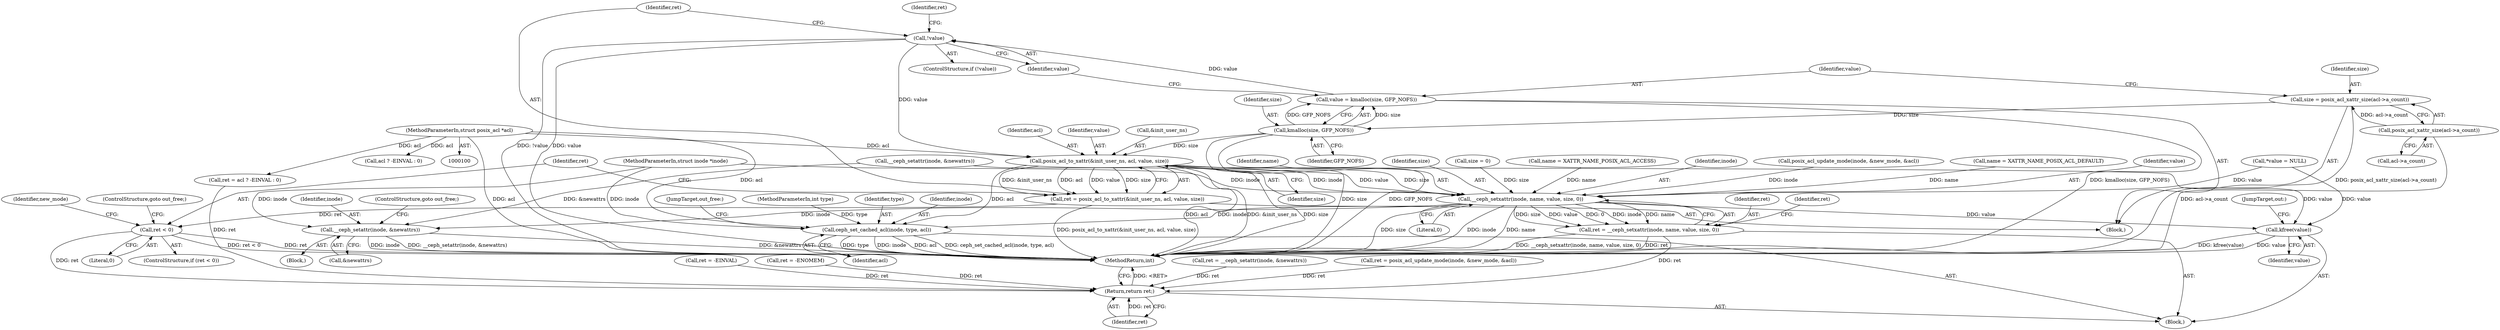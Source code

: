 digraph "0_linux_073931017b49d9458aa351605b43a7e34598caef_1@pointer" {
"1000207" [label="(Call,posix_acl_to_xattr(&init_user_ns, acl, value, size))"];
"1000102" [label="(MethodParameterIn,struct posix_acl *acl)"];
"1000197" [label="(Call,!value)"];
"1000191" [label="(Call,value = kmalloc(size, GFP_NOFS))"];
"1000193" [label="(Call,kmalloc(size, GFP_NOFS))"];
"1000185" [label="(Call,size = posix_acl_xattr_size(acl->a_count))"];
"1000187" [label="(Call,posix_acl_xattr_size(acl->a_count))"];
"1000205" [label="(Call,ret = posix_acl_to_xattr(&init_user_ns, acl, value, size))"];
"1000214" [label="(Call,ret < 0)"];
"1000281" [label="(Return,return ret;)"];
"1000244" [label="(Call,__ceph_setxattr(inode, name, value, size, 0))"];
"1000242" [label="(Call,ret = __ceph_setxattr(inode, name, value, size, 0))"];
"1000268" [label="(Call,__ceph_setattr(inode, &newattrs))"];
"1000273" [label="(Call,ceph_set_cached_acl(inode, type, acl))"];
"1000278" [label="(Call,kfree(value))"];
"1000278" [label="(Call,kfree(value))"];
"1000197" [label="(Call,!value)"];
"1000166" [label="(Call,acl ? -EINVAL : 0)"];
"1000279" [label="(Identifier,value)"];
"1000242" [label="(Call,ret = __ceph_setxattr(inode, name, value, size, 0))"];
"1000188" [label="(Call,acl->a_count)"];
"1000198" [label="(Identifier,value)"];
"1000196" [label="(ControlStructure,if (!value))"];
"1000243" [label="(Identifier,ret)"];
"1000220" [label="(Identifier,new_mode)"];
"1000247" [label="(Identifier,value)"];
"1000246" [label="(Identifier,name)"];
"1000281" [label="(Return,return ret;)"];
"1000191" [label="(Call,value = kmalloc(size, GFP_NOFS))"];
"1000186" [label="(Identifier,size)"];
"1000273" [label="(Call,ceph_set_cached_acl(inode, type, acl))"];
"1000177" [label="(Call,ret = -EINVAL)"];
"1000257" [label="(Block,)"];
"1000212" [label="(Identifier,size)"];
"1000194" [label="(Identifier,size)"];
"1000270" [label="(Call,&newattrs)"];
"1000215" [label="(Identifier,ret)"];
"1000249" [label="(Literal,0)"];
"1000205" [label="(Call,ret = posix_acl_to_xattr(&init_user_ns, acl, value, size))"];
"1000206" [label="(Identifier,ret)"];
"1000104" [label="(Block,)"];
"1000248" [label="(Identifier,size)"];
"1000213" [label="(ControlStructure,if (ret < 0))"];
"1000277" [label="(JumpTarget,out_free:)"];
"1000210" [label="(Identifier,acl)"];
"1000110" [label="(Call,size = 0)"];
"1000251" [label="(Identifier,ret)"];
"1000184" [label="(Block,)"];
"1000164" [label="(Call,ret = acl ? -EINVAL : 0)"];
"1000101" [label="(MethodParameterIn,struct inode *inode)"];
"1000118" [label="(Call,*value = NULL)"];
"1000138" [label="(Call,name = XATTR_NAME_POSIX_ACL_ACCESS)"];
"1000214" [label="(Call,ret < 0)"];
"1000216" [label="(Literal,0)"];
"1000200" [label="(Call,ret = -ENOMEM)"];
"1000211" [label="(Identifier,value)"];
"1000245" [label="(Identifier,inode)"];
"1000146" [label="(Call,posix_acl_update_mode(inode, &new_mode, &acl))"];
"1000217" [label="(ControlStructure,goto out_free;)"];
"1000207" [label="(Call,posix_acl_to_xattr(&init_user_ns, acl, value, size))"];
"1000187" [label="(Call,posix_acl_xattr_size(acl->a_count))"];
"1000103" [label="(MethodParameterIn,int type)"];
"1000235" [label="(Call,__ceph_setattr(inode, &newattrs))"];
"1000102" [label="(MethodParameterIn,struct posix_acl *acl)"];
"1000282" [label="(Identifier,ret)"];
"1000233" [label="(Call,ret = __ceph_setattr(inode, &newattrs))"];
"1000244" [label="(Call,__ceph_setxattr(inode, name, value, size, 0))"];
"1000269" [label="(Identifier,inode)"];
"1000275" [label="(Identifier,type)"];
"1000195" [label="(Identifier,GFP_NOFS)"];
"1000201" [label="(Identifier,ret)"];
"1000268" [label="(Call,__ceph_setattr(inode, &newattrs))"];
"1000272" [label="(ControlStructure,goto out_free;)"];
"1000283" [label="(MethodReturn,int)"];
"1000274" [label="(Identifier,inode)"];
"1000192" [label="(Identifier,value)"];
"1000280" [label="(JumpTarget,out:)"];
"1000276" [label="(Identifier,acl)"];
"1000172" [label="(Call,name = XATTR_NAME_POSIX_ACL_DEFAULT)"];
"1000208" [label="(Call,&init_user_ns)"];
"1000185" [label="(Call,size = posix_acl_xattr_size(acl->a_count))"];
"1000193" [label="(Call,kmalloc(size, GFP_NOFS))"];
"1000144" [label="(Call,ret = posix_acl_update_mode(inode, &new_mode, &acl))"];
"1000207" -> "1000205"  [label="AST: "];
"1000207" -> "1000212"  [label="CFG: "];
"1000208" -> "1000207"  [label="AST: "];
"1000210" -> "1000207"  [label="AST: "];
"1000211" -> "1000207"  [label="AST: "];
"1000212" -> "1000207"  [label="AST: "];
"1000205" -> "1000207"  [label="CFG: "];
"1000207" -> "1000283"  [label="DDG: acl"];
"1000207" -> "1000283"  [label="DDG: &init_user_ns"];
"1000207" -> "1000283"  [label="DDG: size"];
"1000207" -> "1000205"  [label="DDG: &init_user_ns"];
"1000207" -> "1000205"  [label="DDG: acl"];
"1000207" -> "1000205"  [label="DDG: value"];
"1000207" -> "1000205"  [label="DDG: size"];
"1000102" -> "1000207"  [label="DDG: acl"];
"1000197" -> "1000207"  [label="DDG: value"];
"1000193" -> "1000207"  [label="DDG: size"];
"1000207" -> "1000244"  [label="DDG: value"];
"1000207" -> "1000244"  [label="DDG: size"];
"1000207" -> "1000273"  [label="DDG: acl"];
"1000207" -> "1000278"  [label="DDG: value"];
"1000102" -> "1000100"  [label="AST: "];
"1000102" -> "1000283"  [label="DDG: acl"];
"1000102" -> "1000164"  [label="DDG: acl"];
"1000102" -> "1000166"  [label="DDG: acl"];
"1000102" -> "1000273"  [label="DDG: acl"];
"1000197" -> "1000196"  [label="AST: "];
"1000197" -> "1000198"  [label="CFG: "];
"1000198" -> "1000197"  [label="AST: "];
"1000201" -> "1000197"  [label="CFG: "];
"1000206" -> "1000197"  [label="CFG: "];
"1000197" -> "1000283"  [label="DDG: !value"];
"1000197" -> "1000283"  [label="DDG: value"];
"1000191" -> "1000197"  [label="DDG: value"];
"1000191" -> "1000184"  [label="AST: "];
"1000191" -> "1000193"  [label="CFG: "];
"1000192" -> "1000191"  [label="AST: "];
"1000193" -> "1000191"  [label="AST: "];
"1000198" -> "1000191"  [label="CFG: "];
"1000191" -> "1000283"  [label="DDG: kmalloc(size, GFP_NOFS)"];
"1000193" -> "1000191"  [label="DDG: size"];
"1000193" -> "1000191"  [label="DDG: GFP_NOFS"];
"1000193" -> "1000195"  [label="CFG: "];
"1000194" -> "1000193"  [label="AST: "];
"1000195" -> "1000193"  [label="AST: "];
"1000193" -> "1000283"  [label="DDG: size"];
"1000193" -> "1000283"  [label="DDG: GFP_NOFS"];
"1000185" -> "1000193"  [label="DDG: size"];
"1000185" -> "1000184"  [label="AST: "];
"1000185" -> "1000187"  [label="CFG: "];
"1000186" -> "1000185"  [label="AST: "];
"1000187" -> "1000185"  [label="AST: "];
"1000192" -> "1000185"  [label="CFG: "];
"1000185" -> "1000283"  [label="DDG: posix_acl_xattr_size(acl->a_count)"];
"1000187" -> "1000185"  [label="DDG: acl->a_count"];
"1000187" -> "1000188"  [label="CFG: "];
"1000188" -> "1000187"  [label="AST: "];
"1000187" -> "1000283"  [label="DDG: acl->a_count"];
"1000205" -> "1000184"  [label="AST: "];
"1000206" -> "1000205"  [label="AST: "];
"1000215" -> "1000205"  [label="CFG: "];
"1000205" -> "1000283"  [label="DDG: posix_acl_to_xattr(&init_user_ns, acl, value, size)"];
"1000205" -> "1000214"  [label="DDG: ret"];
"1000214" -> "1000213"  [label="AST: "];
"1000214" -> "1000216"  [label="CFG: "];
"1000215" -> "1000214"  [label="AST: "];
"1000216" -> "1000214"  [label="AST: "];
"1000217" -> "1000214"  [label="CFG: "];
"1000220" -> "1000214"  [label="CFG: "];
"1000214" -> "1000283"  [label="DDG: ret < 0"];
"1000214" -> "1000283"  [label="DDG: ret"];
"1000214" -> "1000281"  [label="DDG: ret"];
"1000281" -> "1000104"  [label="AST: "];
"1000281" -> "1000282"  [label="CFG: "];
"1000282" -> "1000281"  [label="AST: "];
"1000283" -> "1000281"  [label="CFG: "];
"1000281" -> "1000283"  [label="DDG: <RET>"];
"1000282" -> "1000281"  [label="DDG: ret"];
"1000177" -> "1000281"  [label="DDG: ret"];
"1000200" -> "1000281"  [label="DDG: ret"];
"1000242" -> "1000281"  [label="DDG: ret"];
"1000164" -> "1000281"  [label="DDG: ret"];
"1000233" -> "1000281"  [label="DDG: ret"];
"1000144" -> "1000281"  [label="DDG: ret"];
"1000244" -> "1000242"  [label="AST: "];
"1000244" -> "1000249"  [label="CFG: "];
"1000245" -> "1000244"  [label="AST: "];
"1000246" -> "1000244"  [label="AST: "];
"1000247" -> "1000244"  [label="AST: "];
"1000248" -> "1000244"  [label="AST: "];
"1000249" -> "1000244"  [label="AST: "];
"1000242" -> "1000244"  [label="CFG: "];
"1000244" -> "1000283"  [label="DDG: size"];
"1000244" -> "1000283"  [label="DDG: inode"];
"1000244" -> "1000283"  [label="DDG: name"];
"1000244" -> "1000242"  [label="DDG: size"];
"1000244" -> "1000242"  [label="DDG: value"];
"1000244" -> "1000242"  [label="DDG: 0"];
"1000244" -> "1000242"  [label="DDG: inode"];
"1000244" -> "1000242"  [label="DDG: name"];
"1000235" -> "1000244"  [label="DDG: inode"];
"1000146" -> "1000244"  [label="DDG: inode"];
"1000101" -> "1000244"  [label="DDG: inode"];
"1000138" -> "1000244"  [label="DDG: name"];
"1000172" -> "1000244"  [label="DDG: name"];
"1000118" -> "1000244"  [label="DDG: value"];
"1000110" -> "1000244"  [label="DDG: size"];
"1000244" -> "1000268"  [label="DDG: inode"];
"1000244" -> "1000273"  [label="DDG: inode"];
"1000244" -> "1000278"  [label="DDG: value"];
"1000242" -> "1000104"  [label="AST: "];
"1000243" -> "1000242"  [label="AST: "];
"1000251" -> "1000242"  [label="CFG: "];
"1000242" -> "1000283"  [label="DDG: __ceph_setxattr(inode, name, value, size, 0)"];
"1000242" -> "1000283"  [label="DDG: ret"];
"1000268" -> "1000257"  [label="AST: "];
"1000268" -> "1000270"  [label="CFG: "];
"1000269" -> "1000268"  [label="AST: "];
"1000270" -> "1000268"  [label="AST: "];
"1000272" -> "1000268"  [label="CFG: "];
"1000268" -> "1000283"  [label="DDG: inode"];
"1000268" -> "1000283"  [label="DDG: __ceph_setattr(inode, &newattrs)"];
"1000268" -> "1000283"  [label="DDG: &newattrs"];
"1000101" -> "1000268"  [label="DDG: inode"];
"1000235" -> "1000268"  [label="DDG: &newattrs"];
"1000273" -> "1000104"  [label="AST: "];
"1000273" -> "1000276"  [label="CFG: "];
"1000274" -> "1000273"  [label="AST: "];
"1000275" -> "1000273"  [label="AST: "];
"1000276" -> "1000273"  [label="AST: "];
"1000277" -> "1000273"  [label="CFG: "];
"1000273" -> "1000283"  [label="DDG: type"];
"1000273" -> "1000283"  [label="DDG: inode"];
"1000273" -> "1000283"  [label="DDG: acl"];
"1000273" -> "1000283"  [label="DDG: ceph_set_cached_acl(inode, type, acl)"];
"1000101" -> "1000273"  [label="DDG: inode"];
"1000103" -> "1000273"  [label="DDG: type"];
"1000278" -> "1000104"  [label="AST: "];
"1000278" -> "1000279"  [label="CFG: "];
"1000279" -> "1000278"  [label="AST: "];
"1000280" -> "1000278"  [label="CFG: "];
"1000278" -> "1000283"  [label="DDG: kfree(value)"];
"1000278" -> "1000283"  [label="DDG: value"];
"1000118" -> "1000278"  [label="DDG: value"];
}
